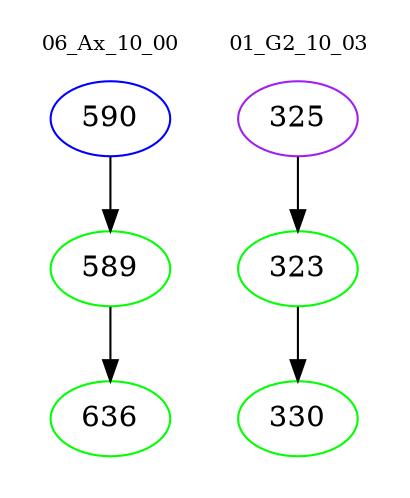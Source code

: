 digraph{
subgraph cluster_0 {
color = white
label = "06_Ax_10_00";
fontsize=10;
T0_590 [label="590", color="blue"]
T0_590 -> T0_589 [color="black"]
T0_589 [label="589", color="green"]
T0_589 -> T0_636 [color="black"]
T0_636 [label="636", color="green"]
}
subgraph cluster_1 {
color = white
label = "01_G2_10_03";
fontsize=10;
T1_325 [label="325", color="purple"]
T1_325 -> T1_323 [color="black"]
T1_323 [label="323", color="green"]
T1_323 -> T1_330 [color="black"]
T1_330 [label="330", color="green"]
}
}
